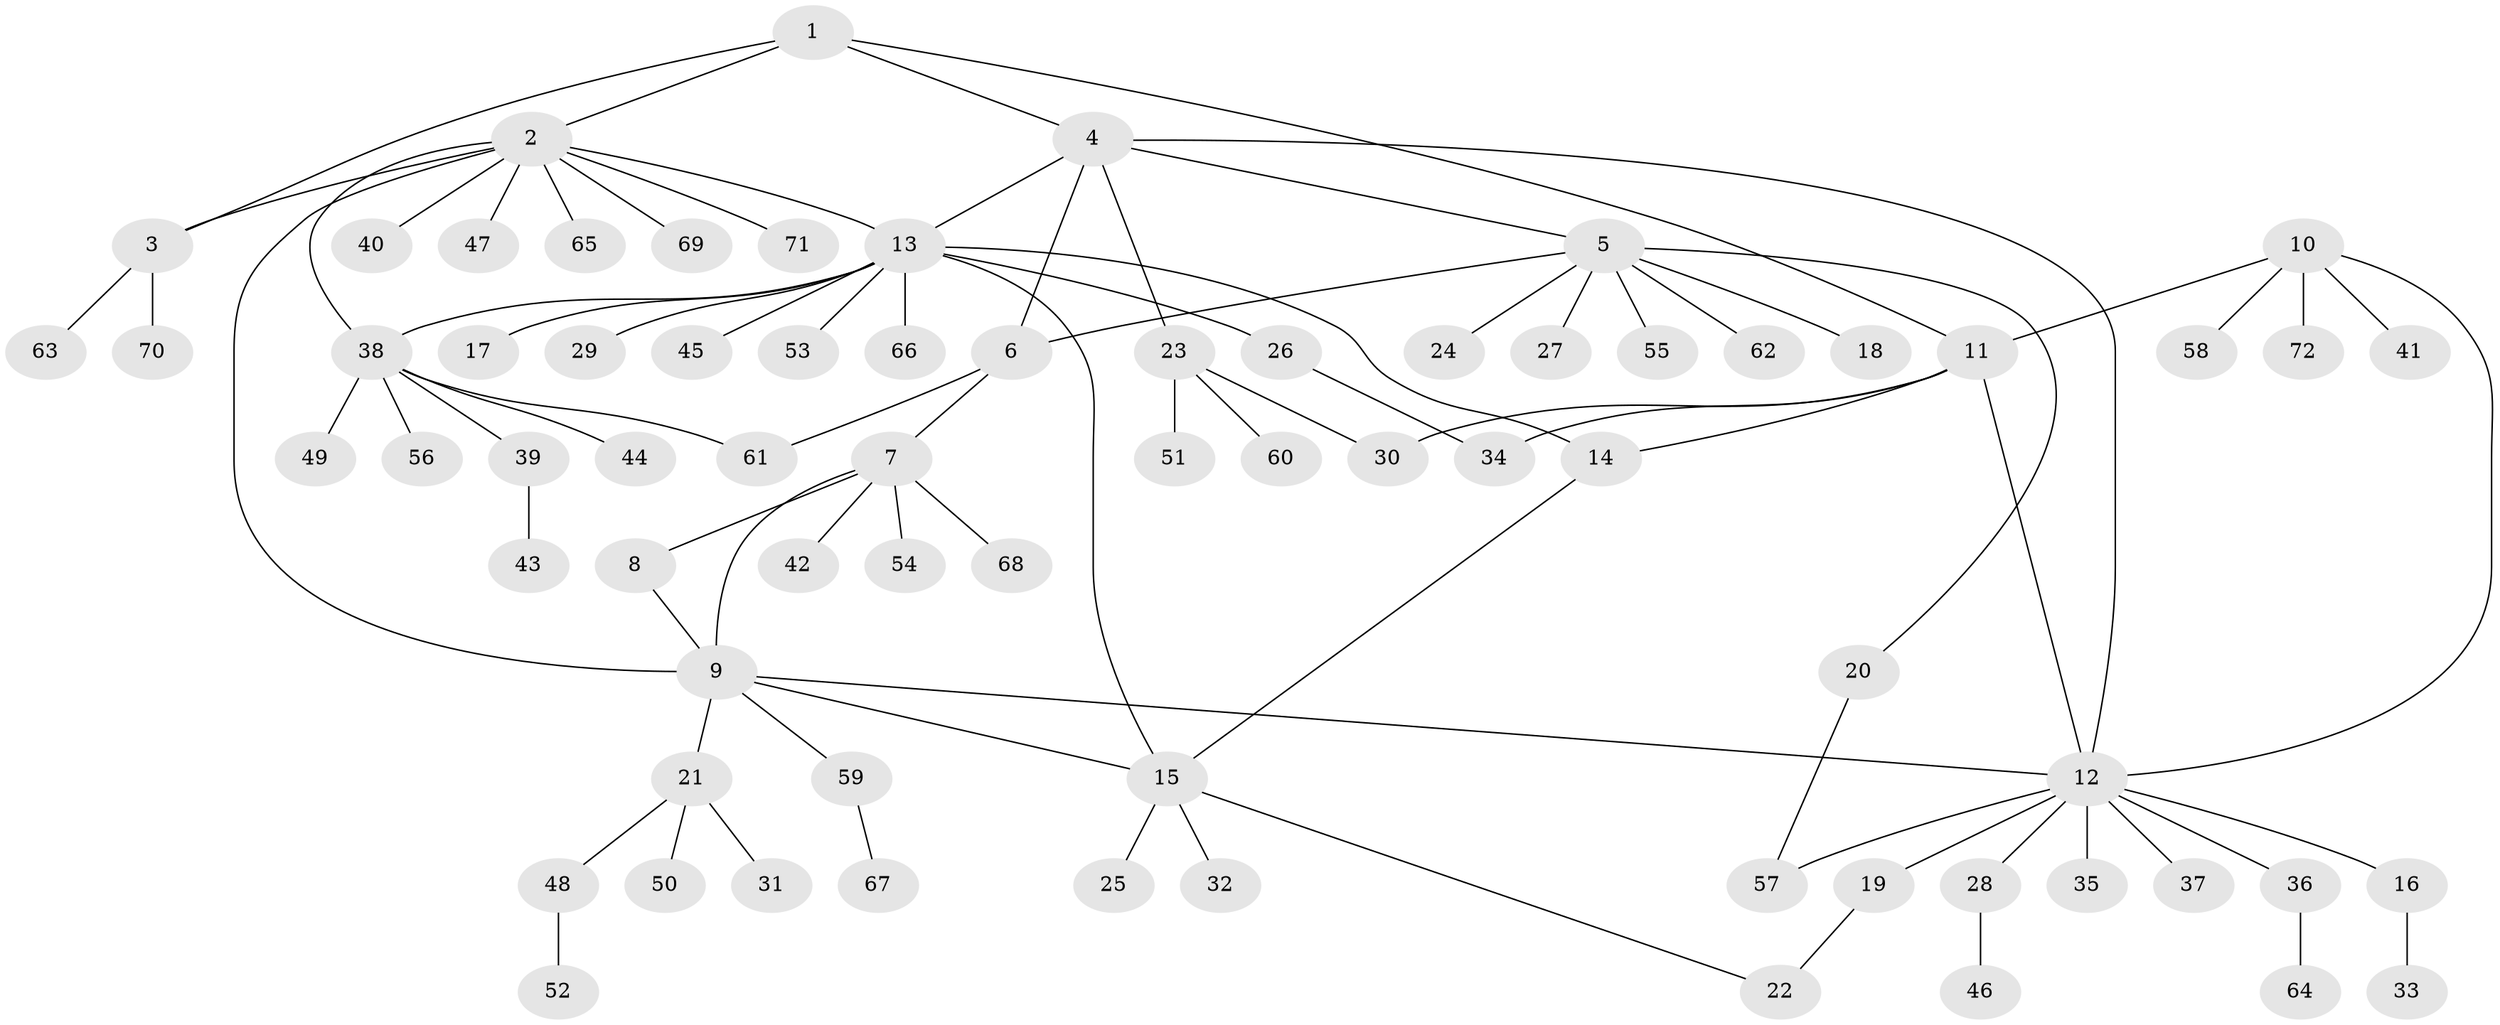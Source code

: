 // coarse degree distribution, {8: 0.018518518518518517, 9: 0.018518518518518517, 4: 0.07407407407407407, 11: 0.018518518518518517, 3: 0.037037037037037035, 6: 0.018518518518518517, 10: 0.018518518518518517, 14: 0.018518518518518517, 2: 0.1111111111111111, 1: 0.6481481481481481, 7: 0.018518518518518517}
// Generated by graph-tools (version 1.1) at 2025/52/02/27/25 19:52:21]
// undirected, 72 vertices, 88 edges
graph export_dot {
graph [start="1"]
  node [color=gray90,style=filled];
  1;
  2;
  3;
  4;
  5;
  6;
  7;
  8;
  9;
  10;
  11;
  12;
  13;
  14;
  15;
  16;
  17;
  18;
  19;
  20;
  21;
  22;
  23;
  24;
  25;
  26;
  27;
  28;
  29;
  30;
  31;
  32;
  33;
  34;
  35;
  36;
  37;
  38;
  39;
  40;
  41;
  42;
  43;
  44;
  45;
  46;
  47;
  48;
  49;
  50;
  51;
  52;
  53;
  54;
  55;
  56;
  57;
  58;
  59;
  60;
  61;
  62;
  63;
  64;
  65;
  66;
  67;
  68;
  69;
  70;
  71;
  72;
  1 -- 2;
  1 -- 3;
  1 -- 4;
  1 -- 11;
  2 -- 3;
  2 -- 9;
  2 -- 13;
  2 -- 38;
  2 -- 40;
  2 -- 47;
  2 -- 65;
  2 -- 69;
  2 -- 71;
  3 -- 63;
  3 -- 70;
  4 -- 5;
  4 -- 6;
  4 -- 12;
  4 -- 13;
  4 -- 23;
  5 -- 6;
  5 -- 18;
  5 -- 20;
  5 -- 24;
  5 -- 27;
  5 -- 55;
  5 -- 62;
  6 -- 7;
  6 -- 61;
  7 -- 8;
  7 -- 9;
  7 -- 42;
  7 -- 54;
  7 -- 68;
  8 -- 9;
  9 -- 12;
  9 -- 15;
  9 -- 21;
  9 -- 59;
  10 -- 11;
  10 -- 12;
  10 -- 41;
  10 -- 58;
  10 -- 72;
  11 -- 12;
  11 -- 14;
  11 -- 30;
  11 -- 34;
  12 -- 16;
  12 -- 19;
  12 -- 28;
  12 -- 35;
  12 -- 36;
  12 -- 37;
  12 -- 57;
  13 -- 14;
  13 -- 15;
  13 -- 17;
  13 -- 26;
  13 -- 29;
  13 -- 38;
  13 -- 45;
  13 -- 53;
  13 -- 66;
  14 -- 15;
  15 -- 22;
  15 -- 25;
  15 -- 32;
  16 -- 33;
  19 -- 22;
  20 -- 57;
  21 -- 31;
  21 -- 48;
  21 -- 50;
  23 -- 30;
  23 -- 51;
  23 -- 60;
  26 -- 34;
  28 -- 46;
  36 -- 64;
  38 -- 39;
  38 -- 44;
  38 -- 49;
  38 -- 56;
  38 -- 61;
  39 -- 43;
  48 -- 52;
  59 -- 67;
}
